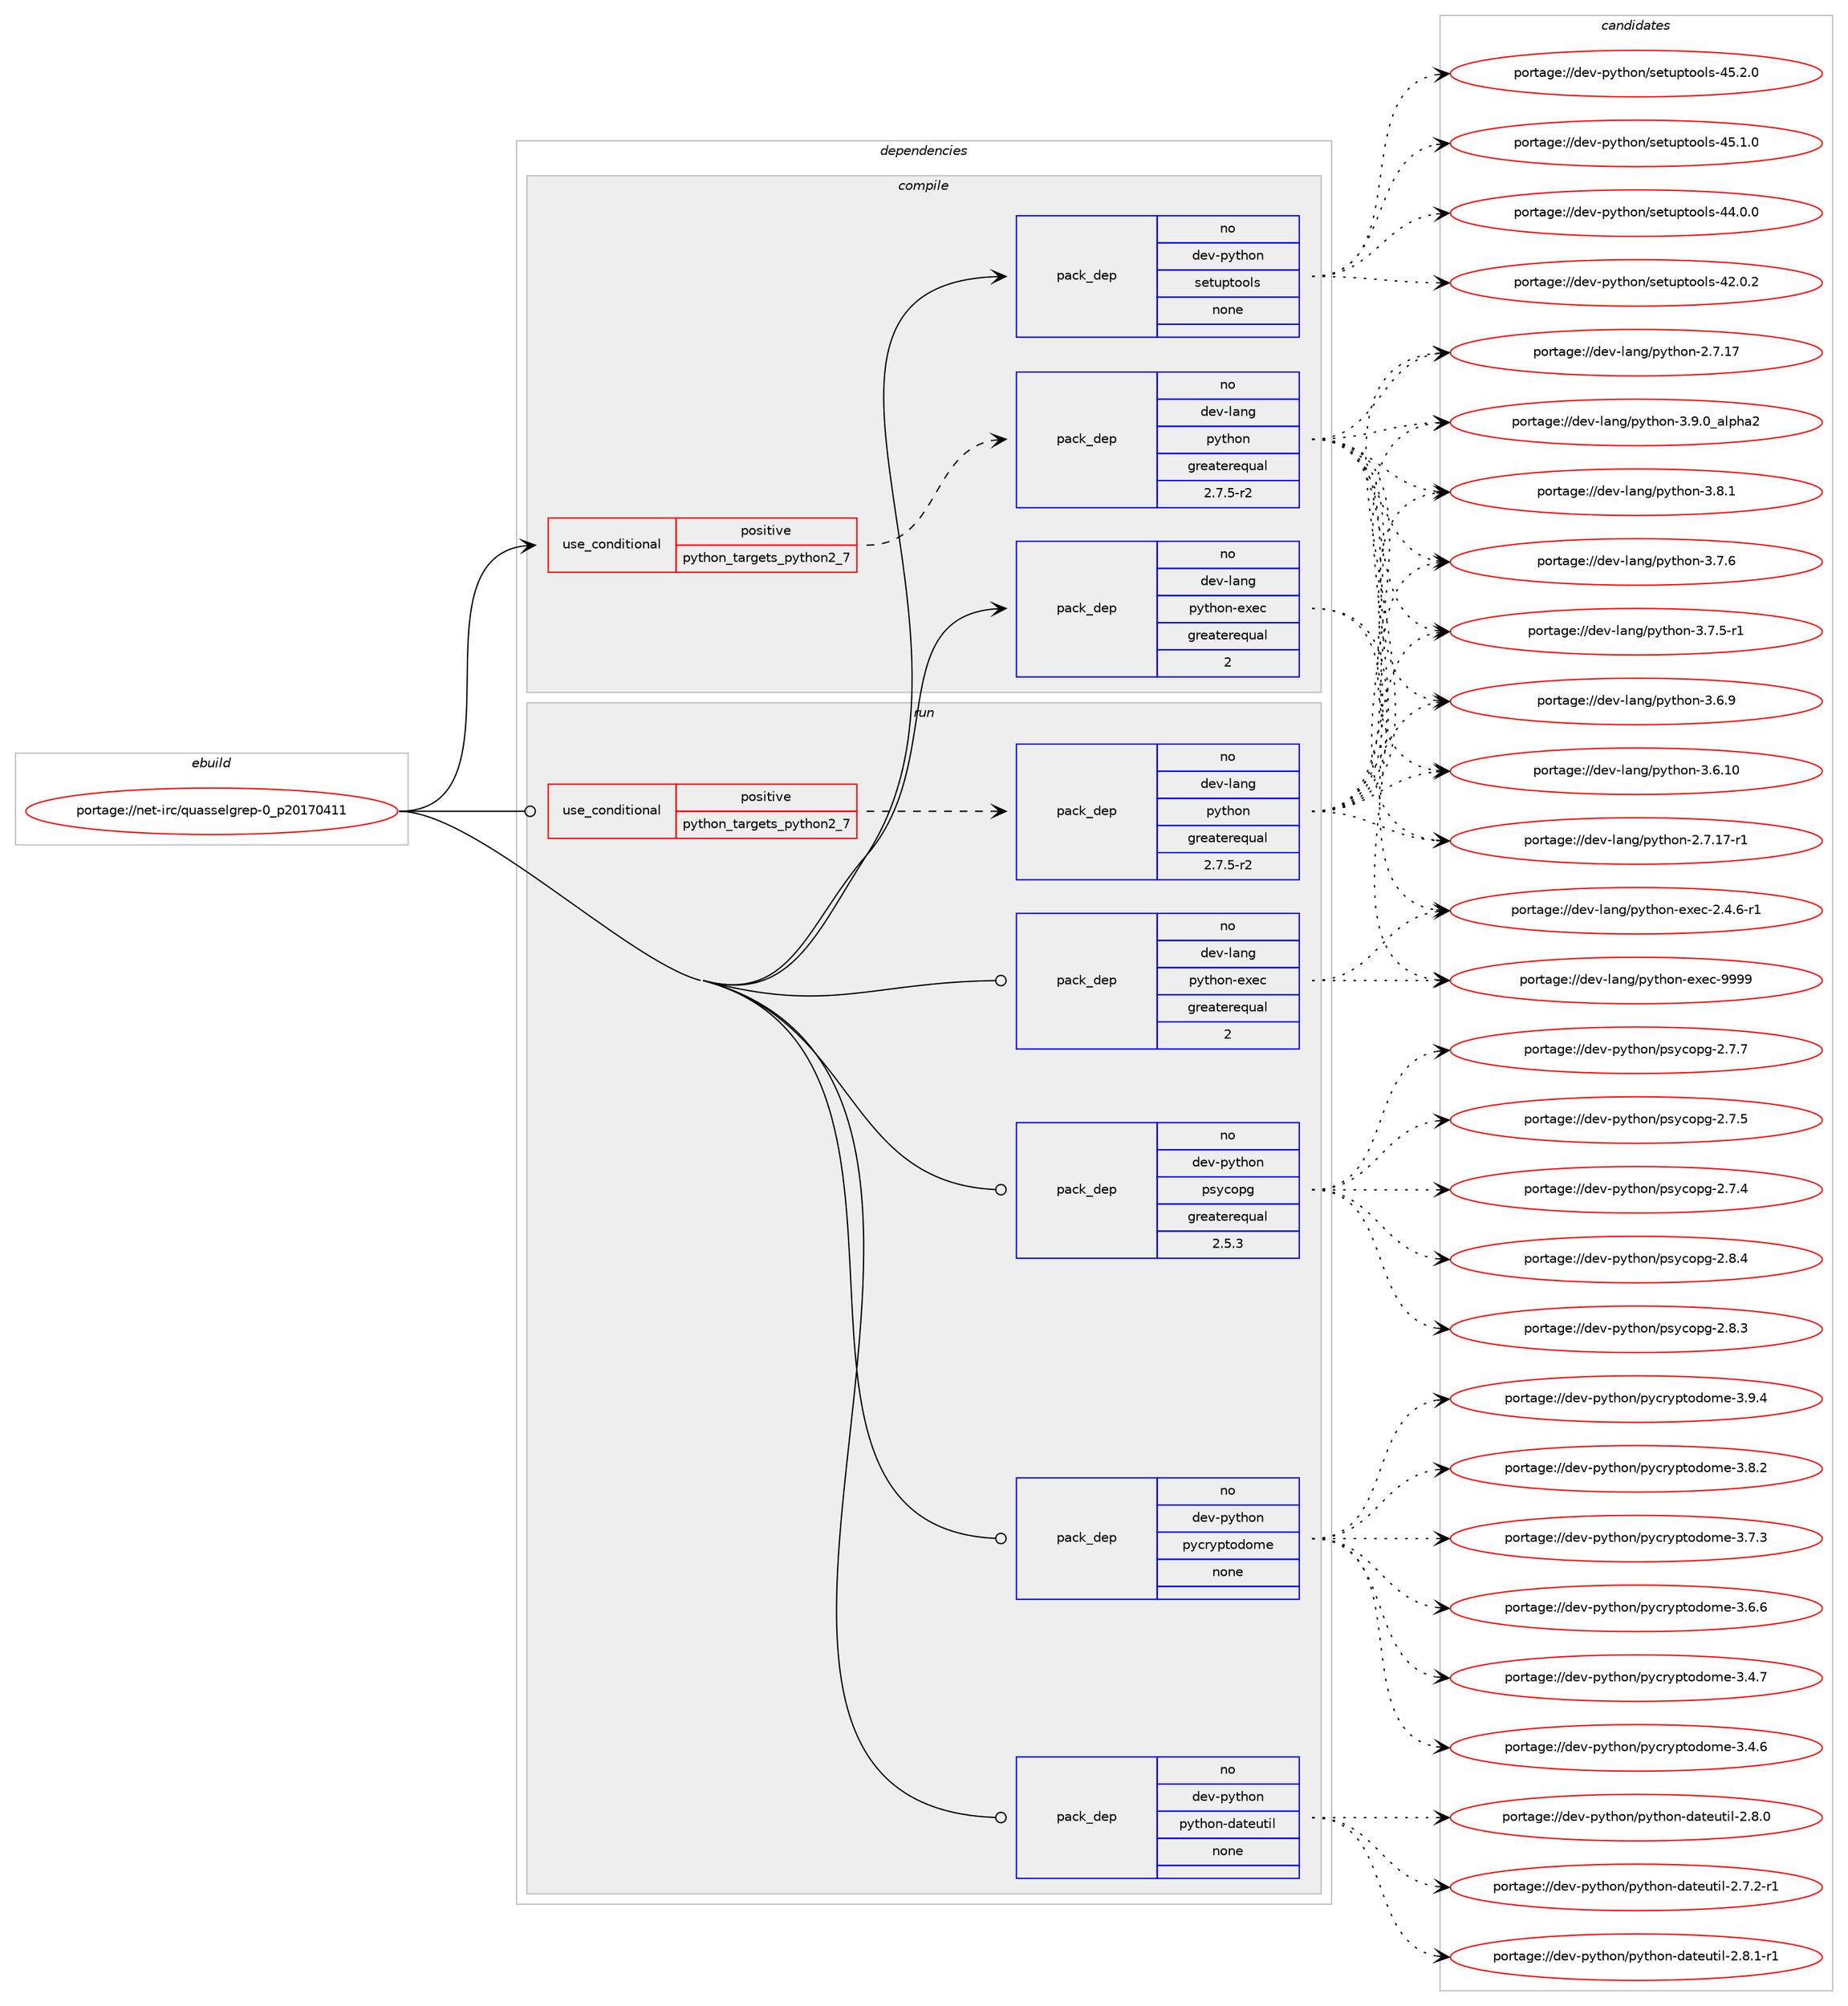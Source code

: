 digraph prolog {

# *************
# Graph options
# *************

newrank=true;
concentrate=true;
compound=true;
graph [rankdir=LR,fontname=Helvetica,fontsize=10,ranksep=1.5];#, ranksep=2.5, nodesep=0.2];
edge  [arrowhead=vee];
node  [fontname=Helvetica,fontsize=10];

# **********
# The ebuild
# **********

subgraph cluster_leftcol {
color=gray;
rank=same;
label=<<i>ebuild</i>>;
id [label="portage://net-irc/quasselgrep-0_p20170411", color=red, width=4, href="../net-irc/quasselgrep-0_p20170411.svg"];
}

# ****************
# The dependencies
# ****************

subgraph cluster_midcol {
color=gray;
label=<<i>dependencies</i>>;
subgraph cluster_compile {
fillcolor="#eeeeee";
style=filled;
label=<<i>compile</i>>;
subgraph cond31094 {
dependency143800 [label=<<TABLE BORDER="0" CELLBORDER="1" CELLSPACING="0" CELLPADDING="4"><TR><TD ROWSPAN="3" CELLPADDING="10">use_conditional</TD></TR><TR><TD>positive</TD></TR><TR><TD>python_targets_python2_7</TD></TR></TABLE>>, shape=none, color=red];
subgraph pack110351 {
dependency143801 [label=<<TABLE BORDER="0" CELLBORDER="1" CELLSPACING="0" CELLPADDING="4" WIDTH="220"><TR><TD ROWSPAN="6" CELLPADDING="30">pack_dep</TD></TR><TR><TD WIDTH="110">no</TD></TR><TR><TD>dev-lang</TD></TR><TR><TD>python</TD></TR><TR><TD>greaterequal</TD></TR><TR><TD>2.7.5-r2</TD></TR></TABLE>>, shape=none, color=blue];
}
dependency143800:e -> dependency143801:w [weight=20,style="dashed",arrowhead="vee"];
}
id:e -> dependency143800:w [weight=20,style="solid",arrowhead="vee"];
subgraph pack110352 {
dependency143802 [label=<<TABLE BORDER="0" CELLBORDER="1" CELLSPACING="0" CELLPADDING="4" WIDTH="220"><TR><TD ROWSPAN="6" CELLPADDING="30">pack_dep</TD></TR><TR><TD WIDTH="110">no</TD></TR><TR><TD>dev-lang</TD></TR><TR><TD>python-exec</TD></TR><TR><TD>greaterequal</TD></TR><TR><TD>2</TD></TR></TABLE>>, shape=none, color=blue];
}
id:e -> dependency143802:w [weight=20,style="solid",arrowhead="vee"];
subgraph pack110353 {
dependency143803 [label=<<TABLE BORDER="0" CELLBORDER="1" CELLSPACING="0" CELLPADDING="4" WIDTH="220"><TR><TD ROWSPAN="6" CELLPADDING="30">pack_dep</TD></TR><TR><TD WIDTH="110">no</TD></TR><TR><TD>dev-python</TD></TR><TR><TD>setuptools</TD></TR><TR><TD>none</TD></TR><TR><TD></TD></TR></TABLE>>, shape=none, color=blue];
}
id:e -> dependency143803:w [weight=20,style="solid",arrowhead="vee"];
}
subgraph cluster_compileandrun {
fillcolor="#eeeeee";
style=filled;
label=<<i>compile and run</i>>;
}
subgraph cluster_run {
fillcolor="#eeeeee";
style=filled;
label=<<i>run</i>>;
subgraph cond31095 {
dependency143804 [label=<<TABLE BORDER="0" CELLBORDER="1" CELLSPACING="0" CELLPADDING="4"><TR><TD ROWSPAN="3" CELLPADDING="10">use_conditional</TD></TR><TR><TD>positive</TD></TR><TR><TD>python_targets_python2_7</TD></TR></TABLE>>, shape=none, color=red];
subgraph pack110354 {
dependency143805 [label=<<TABLE BORDER="0" CELLBORDER="1" CELLSPACING="0" CELLPADDING="4" WIDTH="220"><TR><TD ROWSPAN="6" CELLPADDING="30">pack_dep</TD></TR><TR><TD WIDTH="110">no</TD></TR><TR><TD>dev-lang</TD></TR><TR><TD>python</TD></TR><TR><TD>greaterequal</TD></TR><TR><TD>2.7.5-r2</TD></TR></TABLE>>, shape=none, color=blue];
}
dependency143804:e -> dependency143805:w [weight=20,style="dashed",arrowhead="vee"];
}
id:e -> dependency143804:w [weight=20,style="solid",arrowhead="odot"];
subgraph pack110355 {
dependency143806 [label=<<TABLE BORDER="0" CELLBORDER="1" CELLSPACING="0" CELLPADDING="4" WIDTH="220"><TR><TD ROWSPAN="6" CELLPADDING="30">pack_dep</TD></TR><TR><TD WIDTH="110">no</TD></TR><TR><TD>dev-lang</TD></TR><TR><TD>python-exec</TD></TR><TR><TD>greaterequal</TD></TR><TR><TD>2</TD></TR></TABLE>>, shape=none, color=blue];
}
id:e -> dependency143806:w [weight=20,style="solid",arrowhead="odot"];
subgraph pack110356 {
dependency143807 [label=<<TABLE BORDER="0" CELLBORDER="1" CELLSPACING="0" CELLPADDING="4" WIDTH="220"><TR><TD ROWSPAN="6" CELLPADDING="30">pack_dep</TD></TR><TR><TD WIDTH="110">no</TD></TR><TR><TD>dev-python</TD></TR><TR><TD>psycopg</TD></TR><TR><TD>greaterequal</TD></TR><TR><TD>2.5.3</TD></TR></TABLE>>, shape=none, color=blue];
}
id:e -> dependency143807:w [weight=20,style="solid",arrowhead="odot"];
subgraph pack110357 {
dependency143808 [label=<<TABLE BORDER="0" CELLBORDER="1" CELLSPACING="0" CELLPADDING="4" WIDTH="220"><TR><TD ROWSPAN="6" CELLPADDING="30">pack_dep</TD></TR><TR><TD WIDTH="110">no</TD></TR><TR><TD>dev-python</TD></TR><TR><TD>pycryptodome</TD></TR><TR><TD>none</TD></TR><TR><TD></TD></TR></TABLE>>, shape=none, color=blue];
}
id:e -> dependency143808:w [weight=20,style="solid",arrowhead="odot"];
subgraph pack110358 {
dependency143809 [label=<<TABLE BORDER="0" CELLBORDER="1" CELLSPACING="0" CELLPADDING="4" WIDTH="220"><TR><TD ROWSPAN="6" CELLPADDING="30">pack_dep</TD></TR><TR><TD WIDTH="110">no</TD></TR><TR><TD>dev-python</TD></TR><TR><TD>python-dateutil</TD></TR><TR><TD>none</TD></TR><TR><TD></TD></TR></TABLE>>, shape=none, color=blue];
}
id:e -> dependency143809:w [weight=20,style="solid",arrowhead="odot"];
}
}

# **************
# The candidates
# **************

subgraph cluster_choices {
rank=same;
color=gray;
label=<<i>candidates</i>>;

subgraph choice110351 {
color=black;
nodesep=1;
choice10010111845108971101034711212111610411111045514657464895971081121049750 [label="portage://dev-lang/python-3.9.0_alpha2", color=red, width=4,href="../dev-lang/python-3.9.0_alpha2.svg"];
choice100101118451089711010347112121116104111110455146564649 [label="portage://dev-lang/python-3.8.1", color=red, width=4,href="../dev-lang/python-3.8.1.svg"];
choice100101118451089711010347112121116104111110455146554654 [label="portage://dev-lang/python-3.7.6", color=red, width=4,href="../dev-lang/python-3.7.6.svg"];
choice1001011184510897110103471121211161041111104551465546534511449 [label="portage://dev-lang/python-3.7.5-r1", color=red, width=4,href="../dev-lang/python-3.7.5-r1.svg"];
choice100101118451089711010347112121116104111110455146544657 [label="portage://dev-lang/python-3.6.9", color=red, width=4,href="../dev-lang/python-3.6.9.svg"];
choice10010111845108971101034711212111610411111045514654464948 [label="portage://dev-lang/python-3.6.10", color=red, width=4,href="../dev-lang/python-3.6.10.svg"];
choice100101118451089711010347112121116104111110455046554649554511449 [label="portage://dev-lang/python-2.7.17-r1", color=red, width=4,href="../dev-lang/python-2.7.17-r1.svg"];
choice10010111845108971101034711212111610411111045504655464955 [label="portage://dev-lang/python-2.7.17", color=red, width=4,href="../dev-lang/python-2.7.17.svg"];
dependency143801:e -> choice10010111845108971101034711212111610411111045514657464895971081121049750:w [style=dotted,weight="100"];
dependency143801:e -> choice100101118451089711010347112121116104111110455146564649:w [style=dotted,weight="100"];
dependency143801:e -> choice100101118451089711010347112121116104111110455146554654:w [style=dotted,weight="100"];
dependency143801:e -> choice1001011184510897110103471121211161041111104551465546534511449:w [style=dotted,weight="100"];
dependency143801:e -> choice100101118451089711010347112121116104111110455146544657:w [style=dotted,weight="100"];
dependency143801:e -> choice10010111845108971101034711212111610411111045514654464948:w [style=dotted,weight="100"];
dependency143801:e -> choice100101118451089711010347112121116104111110455046554649554511449:w [style=dotted,weight="100"];
dependency143801:e -> choice10010111845108971101034711212111610411111045504655464955:w [style=dotted,weight="100"];
}
subgraph choice110352 {
color=black;
nodesep=1;
choice10010111845108971101034711212111610411111045101120101994557575757 [label="portage://dev-lang/python-exec-9999", color=red, width=4,href="../dev-lang/python-exec-9999.svg"];
choice10010111845108971101034711212111610411111045101120101994550465246544511449 [label="portage://dev-lang/python-exec-2.4.6-r1", color=red, width=4,href="../dev-lang/python-exec-2.4.6-r1.svg"];
dependency143802:e -> choice10010111845108971101034711212111610411111045101120101994557575757:w [style=dotted,weight="100"];
dependency143802:e -> choice10010111845108971101034711212111610411111045101120101994550465246544511449:w [style=dotted,weight="100"];
}
subgraph choice110353 {
color=black;
nodesep=1;
choice100101118451121211161041111104711510111611711211611111110811545525346504648 [label="portage://dev-python/setuptools-45.2.0", color=red, width=4,href="../dev-python/setuptools-45.2.0.svg"];
choice100101118451121211161041111104711510111611711211611111110811545525346494648 [label="portage://dev-python/setuptools-45.1.0", color=red, width=4,href="../dev-python/setuptools-45.1.0.svg"];
choice100101118451121211161041111104711510111611711211611111110811545525246484648 [label="portage://dev-python/setuptools-44.0.0", color=red, width=4,href="../dev-python/setuptools-44.0.0.svg"];
choice100101118451121211161041111104711510111611711211611111110811545525046484650 [label="portage://dev-python/setuptools-42.0.2", color=red, width=4,href="../dev-python/setuptools-42.0.2.svg"];
dependency143803:e -> choice100101118451121211161041111104711510111611711211611111110811545525346504648:w [style=dotted,weight="100"];
dependency143803:e -> choice100101118451121211161041111104711510111611711211611111110811545525346494648:w [style=dotted,weight="100"];
dependency143803:e -> choice100101118451121211161041111104711510111611711211611111110811545525246484648:w [style=dotted,weight="100"];
dependency143803:e -> choice100101118451121211161041111104711510111611711211611111110811545525046484650:w [style=dotted,weight="100"];
}
subgraph choice110354 {
color=black;
nodesep=1;
choice10010111845108971101034711212111610411111045514657464895971081121049750 [label="portage://dev-lang/python-3.9.0_alpha2", color=red, width=4,href="../dev-lang/python-3.9.0_alpha2.svg"];
choice100101118451089711010347112121116104111110455146564649 [label="portage://dev-lang/python-3.8.1", color=red, width=4,href="../dev-lang/python-3.8.1.svg"];
choice100101118451089711010347112121116104111110455146554654 [label="portage://dev-lang/python-3.7.6", color=red, width=4,href="../dev-lang/python-3.7.6.svg"];
choice1001011184510897110103471121211161041111104551465546534511449 [label="portage://dev-lang/python-3.7.5-r1", color=red, width=4,href="../dev-lang/python-3.7.5-r1.svg"];
choice100101118451089711010347112121116104111110455146544657 [label="portage://dev-lang/python-3.6.9", color=red, width=4,href="../dev-lang/python-3.6.9.svg"];
choice10010111845108971101034711212111610411111045514654464948 [label="portage://dev-lang/python-3.6.10", color=red, width=4,href="../dev-lang/python-3.6.10.svg"];
choice100101118451089711010347112121116104111110455046554649554511449 [label="portage://dev-lang/python-2.7.17-r1", color=red, width=4,href="../dev-lang/python-2.7.17-r1.svg"];
choice10010111845108971101034711212111610411111045504655464955 [label="portage://dev-lang/python-2.7.17", color=red, width=4,href="../dev-lang/python-2.7.17.svg"];
dependency143805:e -> choice10010111845108971101034711212111610411111045514657464895971081121049750:w [style=dotted,weight="100"];
dependency143805:e -> choice100101118451089711010347112121116104111110455146564649:w [style=dotted,weight="100"];
dependency143805:e -> choice100101118451089711010347112121116104111110455146554654:w [style=dotted,weight="100"];
dependency143805:e -> choice1001011184510897110103471121211161041111104551465546534511449:w [style=dotted,weight="100"];
dependency143805:e -> choice100101118451089711010347112121116104111110455146544657:w [style=dotted,weight="100"];
dependency143805:e -> choice10010111845108971101034711212111610411111045514654464948:w [style=dotted,weight="100"];
dependency143805:e -> choice100101118451089711010347112121116104111110455046554649554511449:w [style=dotted,weight="100"];
dependency143805:e -> choice10010111845108971101034711212111610411111045504655464955:w [style=dotted,weight="100"];
}
subgraph choice110355 {
color=black;
nodesep=1;
choice10010111845108971101034711212111610411111045101120101994557575757 [label="portage://dev-lang/python-exec-9999", color=red, width=4,href="../dev-lang/python-exec-9999.svg"];
choice10010111845108971101034711212111610411111045101120101994550465246544511449 [label="portage://dev-lang/python-exec-2.4.6-r1", color=red, width=4,href="../dev-lang/python-exec-2.4.6-r1.svg"];
dependency143806:e -> choice10010111845108971101034711212111610411111045101120101994557575757:w [style=dotted,weight="100"];
dependency143806:e -> choice10010111845108971101034711212111610411111045101120101994550465246544511449:w [style=dotted,weight="100"];
}
subgraph choice110356 {
color=black;
nodesep=1;
choice100101118451121211161041111104711211512199111112103455046564652 [label="portage://dev-python/psycopg-2.8.4", color=red, width=4,href="../dev-python/psycopg-2.8.4.svg"];
choice100101118451121211161041111104711211512199111112103455046564651 [label="portage://dev-python/psycopg-2.8.3", color=red, width=4,href="../dev-python/psycopg-2.8.3.svg"];
choice100101118451121211161041111104711211512199111112103455046554655 [label="portage://dev-python/psycopg-2.7.7", color=red, width=4,href="../dev-python/psycopg-2.7.7.svg"];
choice100101118451121211161041111104711211512199111112103455046554653 [label="portage://dev-python/psycopg-2.7.5", color=red, width=4,href="../dev-python/psycopg-2.7.5.svg"];
choice100101118451121211161041111104711211512199111112103455046554652 [label="portage://dev-python/psycopg-2.7.4", color=red, width=4,href="../dev-python/psycopg-2.7.4.svg"];
dependency143807:e -> choice100101118451121211161041111104711211512199111112103455046564652:w [style=dotted,weight="100"];
dependency143807:e -> choice100101118451121211161041111104711211512199111112103455046564651:w [style=dotted,weight="100"];
dependency143807:e -> choice100101118451121211161041111104711211512199111112103455046554655:w [style=dotted,weight="100"];
dependency143807:e -> choice100101118451121211161041111104711211512199111112103455046554653:w [style=dotted,weight="100"];
dependency143807:e -> choice100101118451121211161041111104711211512199111112103455046554652:w [style=dotted,weight="100"];
}
subgraph choice110357 {
color=black;
nodesep=1;
choice100101118451121211161041111104711212199114121112116111100111109101455146574652 [label="portage://dev-python/pycryptodome-3.9.4", color=red, width=4,href="../dev-python/pycryptodome-3.9.4.svg"];
choice100101118451121211161041111104711212199114121112116111100111109101455146564650 [label="portage://dev-python/pycryptodome-3.8.2", color=red, width=4,href="../dev-python/pycryptodome-3.8.2.svg"];
choice100101118451121211161041111104711212199114121112116111100111109101455146554651 [label="portage://dev-python/pycryptodome-3.7.3", color=red, width=4,href="../dev-python/pycryptodome-3.7.3.svg"];
choice100101118451121211161041111104711212199114121112116111100111109101455146544654 [label="portage://dev-python/pycryptodome-3.6.6", color=red, width=4,href="../dev-python/pycryptodome-3.6.6.svg"];
choice100101118451121211161041111104711212199114121112116111100111109101455146524655 [label="portage://dev-python/pycryptodome-3.4.7", color=red, width=4,href="../dev-python/pycryptodome-3.4.7.svg"];
choice100101118451121211161041111104711212199114121112116111100111109101455146524654 [label="portage://dev-python/pycryptodome-3.4.6", color=red, width=4,href="../dev-python/pycryptodome-3.4.6.svg"];
dependency143808:e -> choice100101118451121211161041111104711212199114121112116111100111109101455146574652:w [style=dotted,weight="100"];
dependency143808:e -> choice100101118451121211161041111104711212199114121112116111100111109101455146564650:w [style=dotted,weight="100"];
dependency143808:e -> choice100101118451121211161041111104711212199114121112116111100111109101455146554651:w [style=dotted,weight="100"];
dependency143808:e -> choice100101118451121211161041111104711212199114121112116111100111109101455146544654:w [style=dotted,weight="100"];
dependency143808:e -> choice100101118451121211161041111104711212199114121112116111100111109101455146524655:w [style=dotted,weight="100"];
dependency143808:e -> choice100101118451121211161041111104711212199114121112116111100111109101455146524654:w [style=dotted,weight="100"];
}
subgraph choice110358 {
color=black;
nodesep=1;
choice100101118451121211161041111104711212111610411111045100971161011171161051084550465646494511449 [label="portage://dev-python/python-dateutil-2.8.1-r1", color=red, width=4,href="../dev-python/python-dateutil-2.8.1-r1.svg"];
choice10010111845112121116104111110471121211161041111104510097116101117116105108455046564648 [label="portage://dev-python/python-dateutil-2.8.0", color=red, width=4,href="../dev-python/python-dateutil-2.8.0.svg"];
choice100101118451121211161041111104711212111610411111045100971161011171161051084550465546504511449 [label="portage://dev-python/python-dateutil-2.7.2-r1", color=red, width=4,href="../dev-python/python-dateutil-2.7.2-r1.svg"];
dependency143809:e -> choice100101118451121211161041111104711212111610411111045100971161011171161051084550465646494511449:w [style=dotted,weight="100"];
dependency143809:e -> choice10010111845112121116104111110471121211161041111104510097116101117116105108455046564648:w [style=dotted,weight="100"];
dependency143809:e -> choice100101118451121211161041111104711212111610411111045100971161011171161051084550465546504511449:w [style=dotted,weight="100"];
}
}

}
